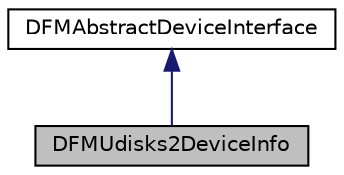 digraph "DFMUdisks2DeviceInfo"
{
  edge [fontname="Helvetica",fontsize="10",labelfontname="Helvetica",labelfontsize="10"];
  node [fontname="Helvetica",fontsize="10",shape=record];
  Node2 [label="DFMUdisks2DeviceInfo",height=0.2,width=0.4,color="black", fillcolor="grey75", style="filled", fontcolor="black"];
  Node3 -> Node2 [dir="back",color="midnightblue",fontsize="10",style="solid",fontname="Helvetica"];
  Node3 [label="DFMAbstractDeviceInterface",height=0.2,width=0.4,color="black", fillcolor="white", style="filled",URL="$class_d_f_m_abstract_device_interface.html"];
}
